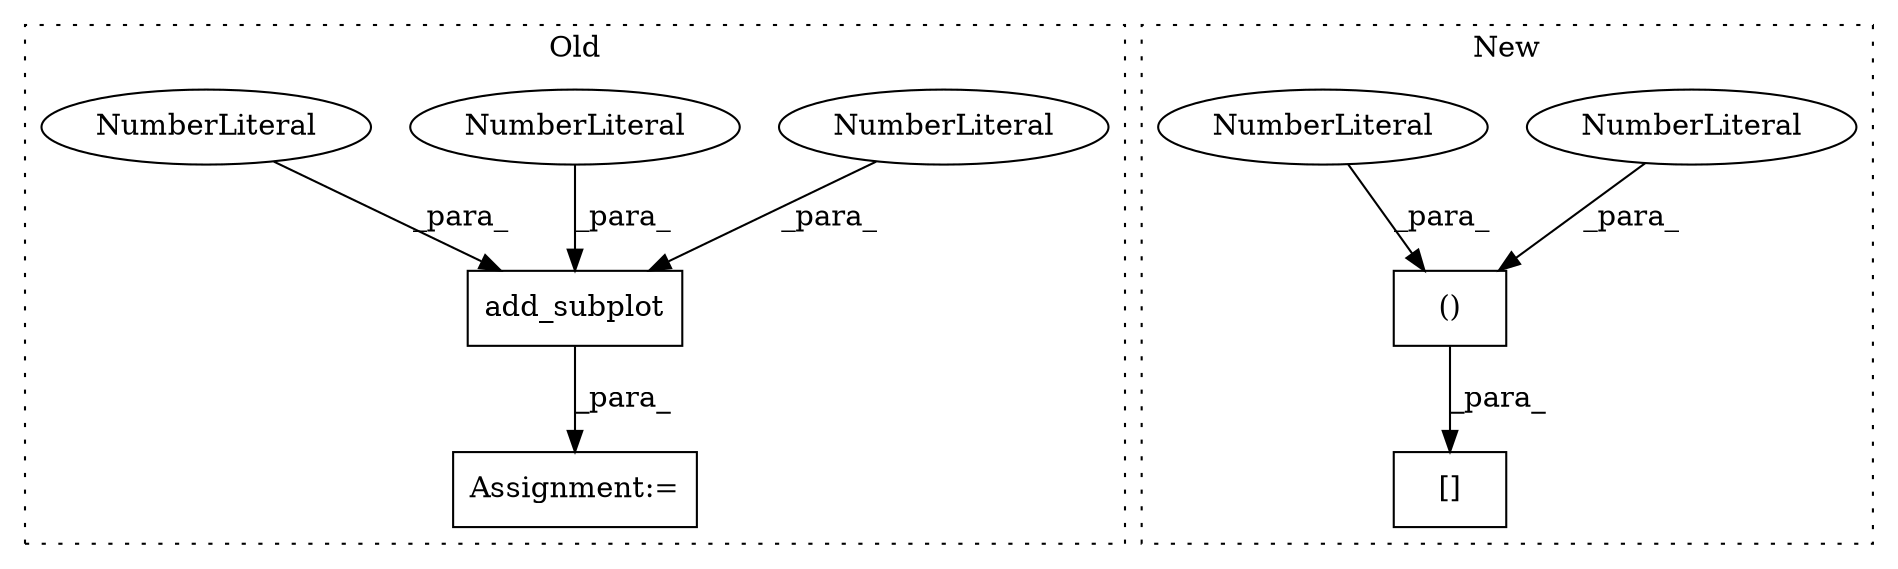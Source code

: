 digraph G {
subgraph cluster0 {
1 [label="add_subplot" a="32" s="440,457" l="12,1" shape="box"];
3 [label="Assignment:=" a="7" s="435" l="1" shape="box"];
4 [label="NumberLiteral" a="34" s="452" l="1" shape="ellipse"];
5 [label="NumberLiteral" a="34" s="454" l="1" shape="ellipse"];
6 [label="NumberLiteral" a="34" s="456" l="1" shape="ellipse"];
label = "Old";
style="dotted";
}
subgraph cluster1 {
2 [label="()" a="106" s="666" l="15" shape="box"];
7 [label="NumberLiteral" a="34" s="680" l="1" shape="ellipse"];
8 [label="[]" a="2" s="657,681" l="9,2" shape="box"];
9 [label="NumberLiteral" a="34" s="666" l="1" shape="ellipse"];
label = "New";
style="dotted";
}
1 -> 3 [label="_para_"];
2 -> 8 [label="_para_"];
4 -> 1 [label="_para_"];
5 -> 1 [label="_para_"];
6 -> 1 [label="_para_"];
7 -> 2 [label="_para_"];
9 -> 2 [label="_para_"];
}